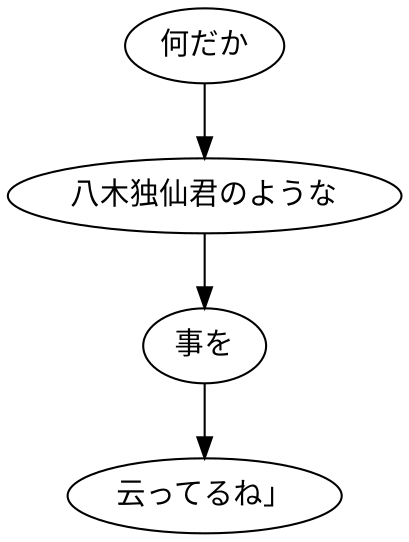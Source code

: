 digraph graph6069 {
	node0 [label="何だか"];
	node1 [label="八木独仙君のような"];
	node2 [label="事を"];
	node3 [label="云ってるね」"];
	node0 -> node1;
	node1 -> node2;
	node2 -> node3;
}
